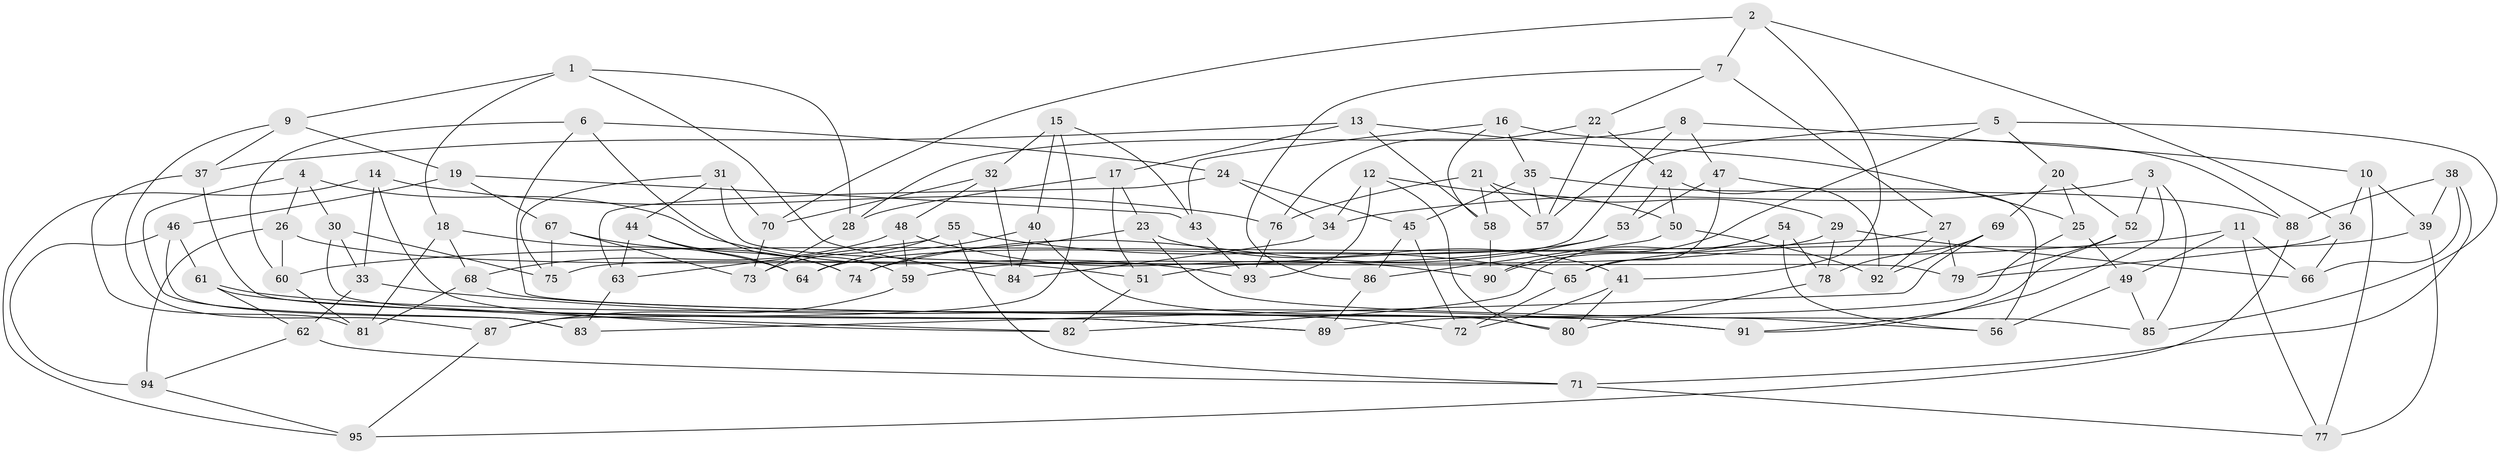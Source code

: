 // Generated by graph-tools (version 1.1) at 2025/58/03/09/25 04:58:17]
// undirected, 95 vertices, 190 edges
graph export_dot {
graph [start="1"]
  node [color=gray90,style=filled];
  1;
  2;
  3;
  4;
  5;
  6;
  7;
  8;
  9;
  10;
  11;
  12;
  13;
  14;
  15;
  16;
  17;
  18;
  19;
  20;
  21;
  22;
  23;
  24;
  25;
  26;
  27;
  28;
  29;
  30;
  31;
  32;
  33;
  34;
  35;
  36;
  37;
  38;
  39;
  40;
  41;
  42;
  43;
  44;
  45;
  46;
  47;
  48;
  49;
  50;
  51;
  52;
  53;
  54;
  55;
  56;
  57;
  58;
  59;
  60;
  61;
  62;
  63;
  64;
  65;
  66;
  67;
  68;
  69;
  70;
  71;
  72;
  73;
  74;
  75;
  76;
  77;
  78;
  79;
  80;
  81;
  82;
  83;
  84;
  85;
  86;
  87;
  88;
  89;
  90;
  91;
  92;
  93;
  94;
  95;
  1 -- 9;
  1 -- 84;
  1 -- 28;
  1 -- 18;
  2 -- 41;
  2 -- 70;
  2 -- 36;
  2 -- 7;
  3 -- 34;
  3 -- 91;
  3 -- 85;
  3 -- 52;
  4 -- 83;
  4 -- 30;
  4 -- 26;
  4 -- 93;
  5 -- 85;
  5 -- 57;
  5 -- 90;
  5 -- 20;
  6 -- 24;
  6 -- 59;
  6 -- 85;
  6 -- 60;
  7 -- 86;
  7 -- 22;
  7 -- 27;
  8 -- 10;
  8 -- 75;
  8 -- 47;
  8 -- 28;
  9 -- 19;
  9 -- 87;
  9 -- 37;
  10 -- 39;
  10 -- 77;
  10 -- 36;
  11 -- 77;
  11 -- 49;
  11 -- 51;
  11 -- 66;
  12 -- 50;
  12 -- 34;
  12 -- 93;
  12 -- 80;
  13 -- 37;
  13 -- 58;
  13 -- 17;
  13 -- 25;
  14 -- 82;
  14 -- 33;
  14 -- 95;
  14 -- 76;
  15 -- 43;
  15 -- 87;
  15 -- 32;
  15 -- 40;
  16 -- 35;
  16 -- 88;
  16 -- 43;
  16 -- 58;
  17 -- 23;
  17 -- 51;
  17 -- 28;
  18 -- 81;
  18 -- 64;
  18 -- 68;
  19 -- 67;
  19 -- 43;
  19 -- 46;
  20 -- 25;
  20 -- 52;
  20 -- 69;
  21 -- 58;
  21 -- 76;
  21 -- 29;
  21 -- 57;
  22 -- 57;
  22 -- 42;
  22 -- 76;
  23 -- 56;
  23 -- 74;
  23 -- 41;
  24 -- 63;
  24 -- 34;
  24 -- 45;
  25 -- 49;
  25 -- 89;
  26 -- 51;
  26 -- 60;
  26 -- 94;
  27 -- 60;
  27 -- 92;
  27 -- 79;
  28 -- 73;
  29 -- 59;
  29 -- 78;
  29 -- 66;
  30 -- 89;
  30 -- 75;
  30 -- 33;
  31 -- 79;
  31 -- 44;
  31 -- 70;
  31 -- 75;
  32 -- 70;
  32 -- 48;
  32 -- 84;
  33 -- 62;
  33 -- 91;
  34 -- 84;
  35 -- 88;
  35 -- 57;
  35 -- 45;
  36 -- 79;
  36 -- 66;
  37 -- 89;
  37 -- 81;
  38 -- 88;
  38 -- 39;
  38 -- 71;
  38 -- 66;
  39 -- 65;
  39 -- 77;
  40 -- 64;
  40 -- 84;
  40 -- 80;
  41 -- 80;
  41 -- 72;
  42 -- 92;
  42 -- 50;
  42 -- 53;
  43 -- 93;
  44 -- 63;
  44 -- 64;
  44 -- 74;
  45 -- 72;
  45 -- 86;
  46 -- 61;
  46 -- 83;
  46 -- 94;
  47 -- 65;
  47 -- 53;
  47 -- 56;
  48 -- 59;
  48 -- 90;
  48 -- 68;
  49 -- 56;
  49 -- 85;
  50 -- 86;
  50 -- 92;
  51 -- 82;
  52 -- 79;
  52 -- 91;
  53 -- 74;
  53 -- 64;
  54 -- 56;
  54 -- 78;
  54 -- 90;
  54 -- 82;
  55 -- 71;
  55 -- 73;
  55 -- 63;
  55 -- 65;
  58 -- 90;
  59 -- 87;
  60 -- 81;
  61 -- 82;
  61 -- 62;
  61 -- 72;
  62 -- 94;
  62 -- 71;
  63 -- 83;
  65 -- 72;
  67 -- 74;
  67 -- 75;
  67 -- 73;
  68 -- 91;
  68 -- 81;
  69 -- 92;
  69 -- 83;
  69 -- 78;
  70 -- 73;
  71 -- 77;
  76 -- 93;
  78 -- 80;
  86 -- 89;
  87 -- 95;
  88 -- 95;
  94 -- 95;
}
